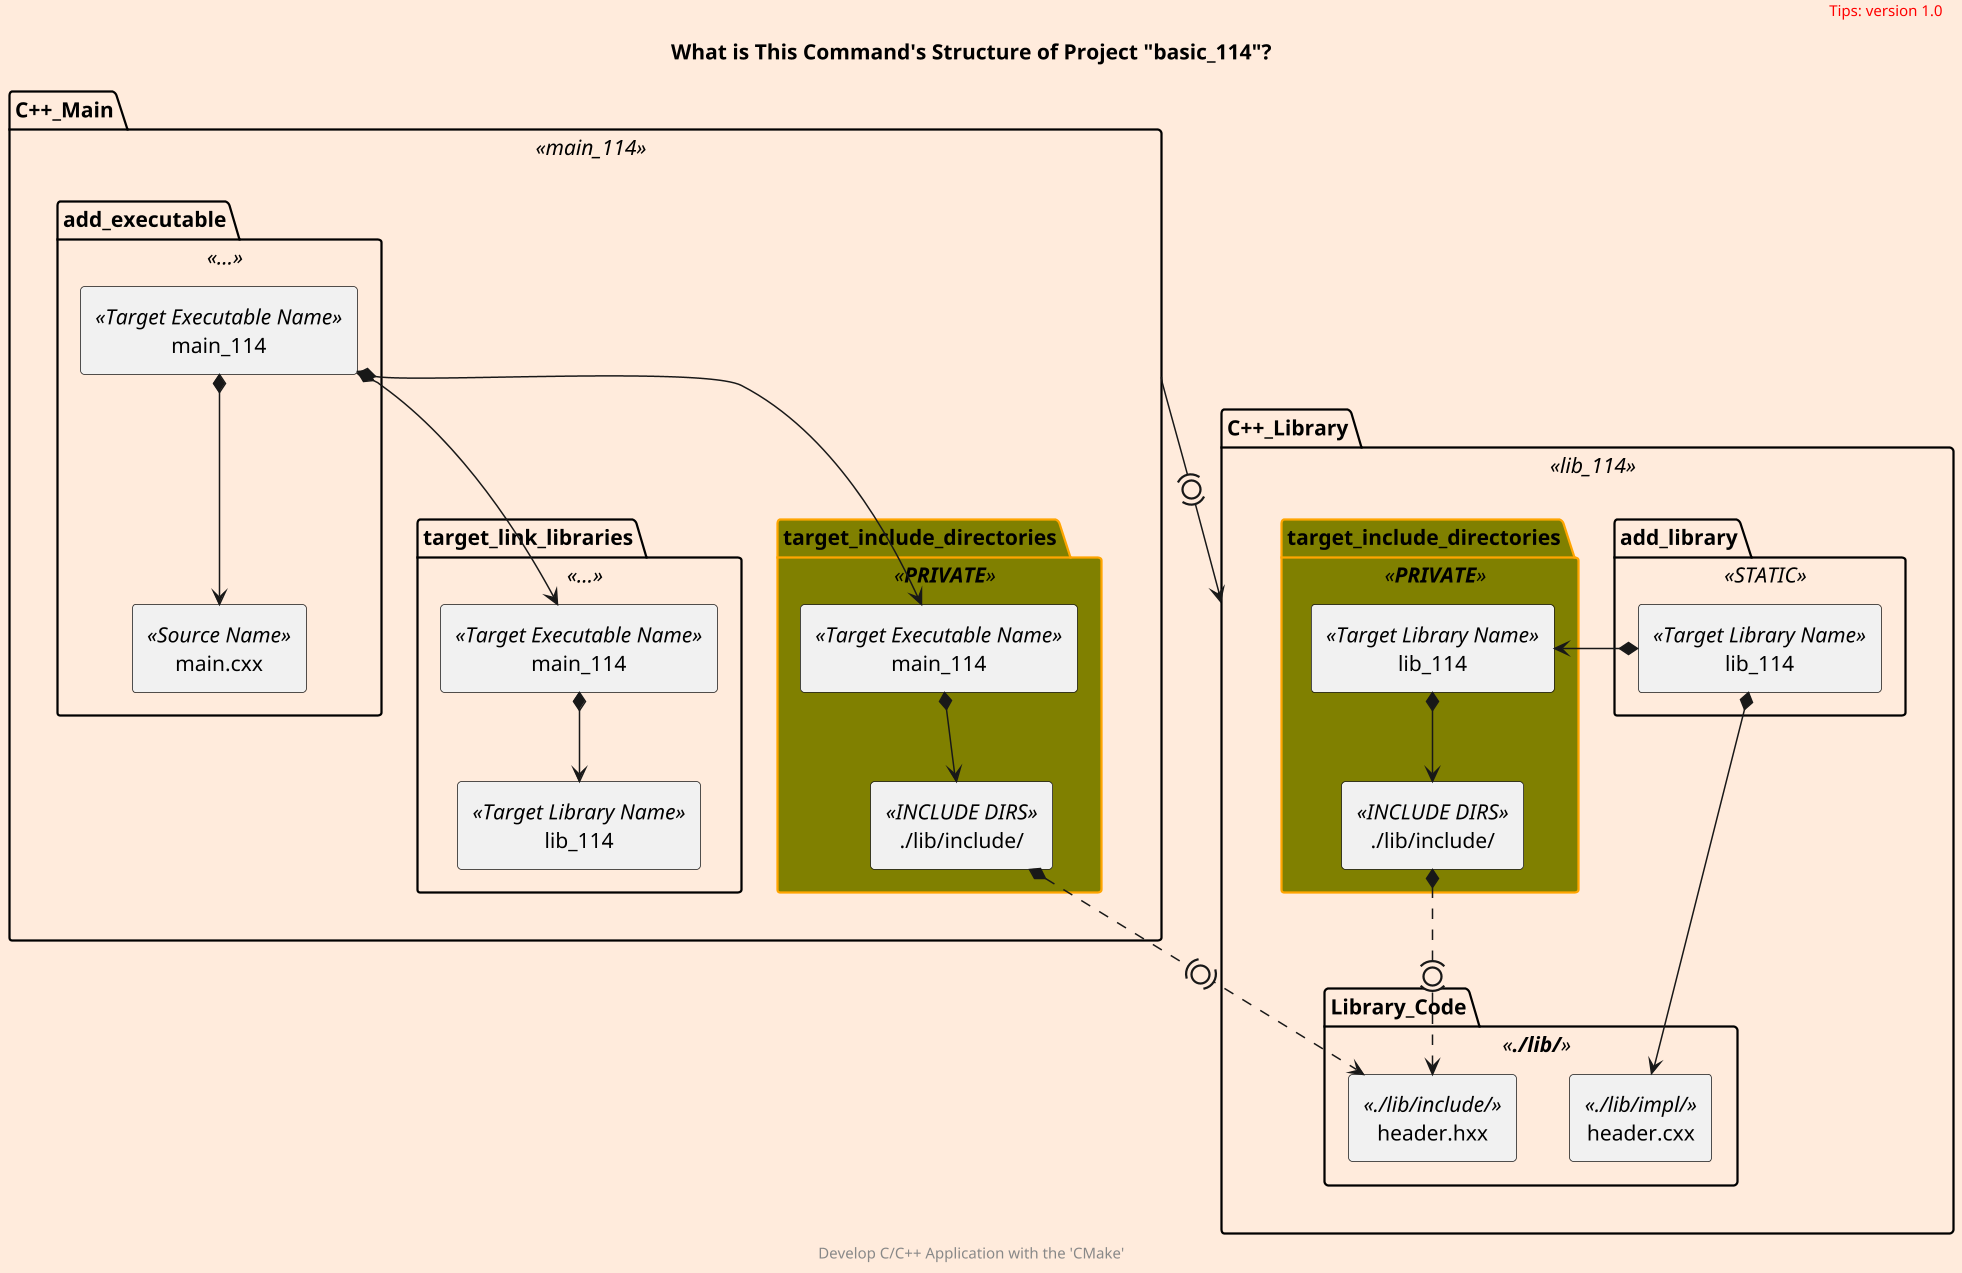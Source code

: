 @startuml
scale 700 width
skinparam backgroundColor #FFEBDC
scale 1.5

skinparam Folder {
  backgroundColor Olive
  borderColor orange
}

package C++_Main <<main_114>> as cxx_main {
    package target_link_libraries <<...>> {
        rectangle main_114 <<Target Executable Name>> as main_114_link
        rectangle lib_114 <<Target Library Name>> as library_link
    }
    package add_executable <<...>> {
        rectangle main_114 <<Target Executable Name>> as main_114
        rectangle main.cxx <<Source Name>> as main_cxx
    }
    Folder target_include_directories <<**PRIVATE**>> as include_exe {
        rectangle main_114 <<Target Executable Name>> as exe_114
        rectangle "./lib/include/" <<INCLUDE DIRS>> as lib_dir
    }

    main_114 *--> main_cxx
    main_114 *--> exe_114
    exe_114 *--> lib_dir
    main_114 *--> main_114_link
    main_114_link *--> library_link
}


package C++_Library <<lib_114>> as cxx_lib {
    package add_library <<STATIC>> as add_library {
        rectangle lib_114 <<Target Library Name>>
    }
    Folder target_include_directories <<**PRIVATE**>> as include_lib {
        rectangle lib_114 <<Target Library Name>> as library
        rectangle "./lib/include/" <<INCLUDE DIRS>> as lib
    }
    package Library_Code <<**./lib/**>> as library_code {
        rectangle header.hxx <<./lib/include/>> as header_hxx
        rectangle header.cxx <<./lib/impl/>> as header_cxx
    }

    lib_114 *-right-> library
    lib_114 *--> header_cxx
    library *--> lib
    lib *.(0).> header_hxx
}

cxx_main -(0)-> cxx_lib
'library_link *.(0).> library
lib_dir *.(0).> header_hxx


title
    What is This Command's Structure of Project "basic_114"?
end title

header
<font color=red>Tips: version 1.0</font>
endheader

center footer Develop C/C++ Application with the 'CMake'

@enduml
